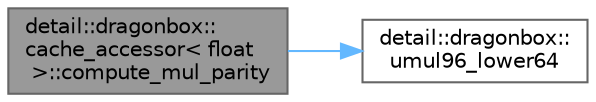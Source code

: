 digraph "detail::dragonbox::cache_accessor&lt; float &gt;::compute_mul_parity"
{
 // LATEX_PDF_SIZE
  bgcolor="transparent";
  edge [fontname=Helvetica,fontsize=10,labelfontname=Helvetica,labelfontsize=10];
  node [fontname=Helvetica,fontsize=10,shape=box,height=0.2,width=0.4];
  rankdir="LR";
  Node1 [id="Node000001",label="detail::dragonbox::\lcache_accessor\< float\l \>::compute_mul_parity",height=0.2,width=0.4,color="gray40", fillcolor="grey60", style="filled", fontcolor="black",tooltip=" "];
  Node1 -> Node2 [id="edge1_Node000001_Node000002",color="steelblue1",style="solid",tooltip=" "];
  Node2 [id="Node000002",label="detail::dragonbox::\lumul96_lower64",height=0.2,width=0.4,color="grey40", fillcolor="white", style="filled",URL="$namespacedetail_1_1dragonbox.html#a68d3dff1cf07e0dfa03fa4d88c7018fd",tooltip=" "];
}

